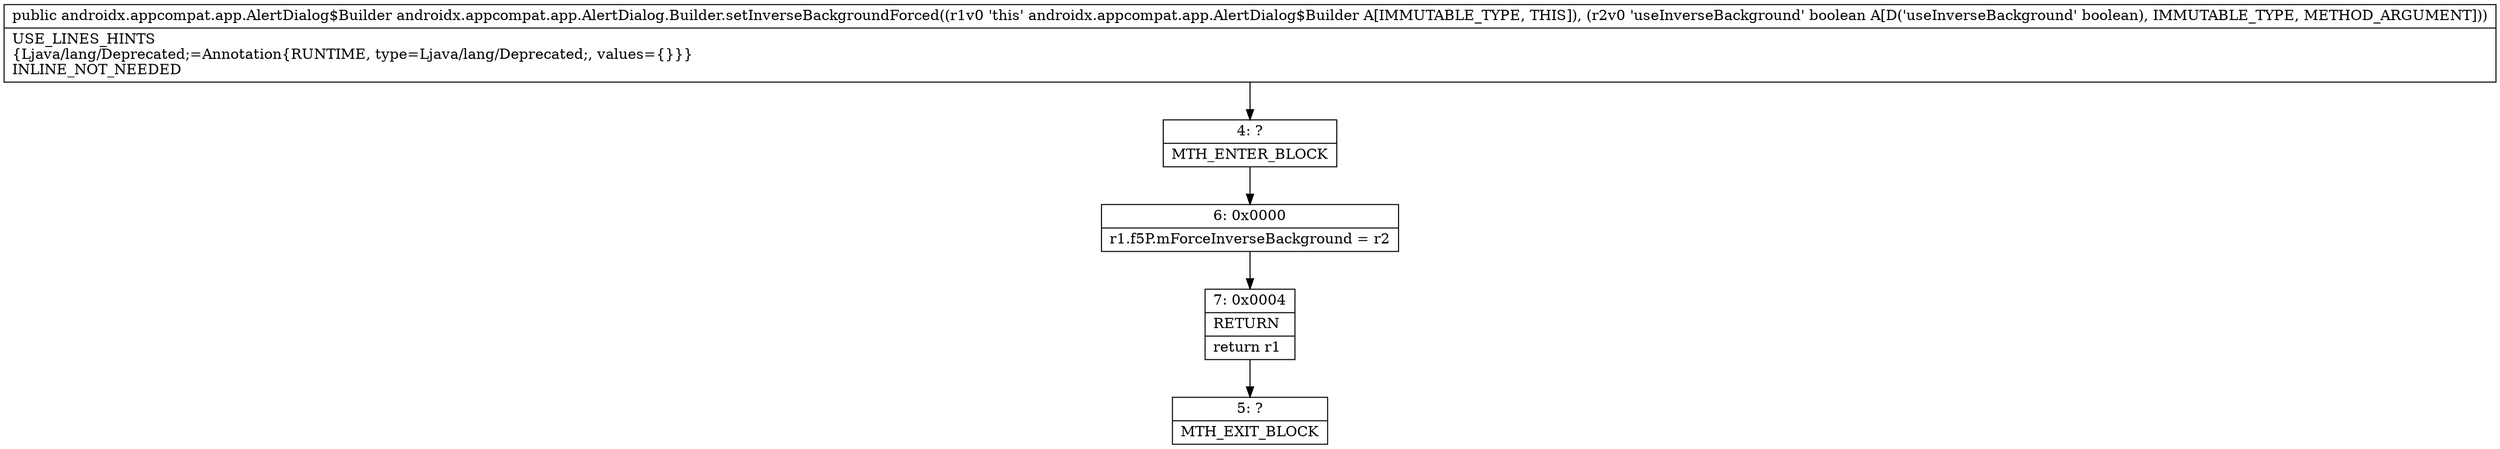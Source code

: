 digraph "CFG forandroidx.appcompat.app.AlertDialog.Builder.setInverseBackgroundForced(Z)Landroidx\/appcompat\/app\/AlertDialog$Builder;" {
Node_4 [shape=record,label="{4\:\ ?|MTH_ENTER_BLOCK\l}"];
Node_6 [shape=record,label="{6\:\ 0x0000|r1.f5P.mForceInverseBackground = r2\l}"];
Node_7 [shape=record,label="{7\:\ 0x0004|RETURN\l|return r1\l}"];
Node_5 [shape=record,label="{5\:\ ?|MTH_EXIT_BLOCK\l}"];
MethodNode[shape=record,label="{public androidx.appcompat.app.AlertDialog$Builder androidx.appcompat.app.AlertDialog.Builder.setInverseBackgroundForced((r1v0 'this' androidx.appcompat.app.AlertDialog$Builder A[IMMUTABLE_TYPE, THIS]), (r2v0 'useInverseBackground' boolean A[D('useInverseBackground' boolean), IMMUTABLE_TYPE, METHOD_ARGUMENT]))  | USE_LINES_HINTS\l\{Ljava\/lang\/Deprecated;=Annotation\{RUNTIME, type=Ljava\/lang\/Deprecated;, values=\{\}\}\}\lINLINE_NOT_NEEDED\l}"];
MethodNode -> Node_4;Node_4 -> Node_6;
Node_6 -> Node_7;
Node_7 -> Node_5;
}

